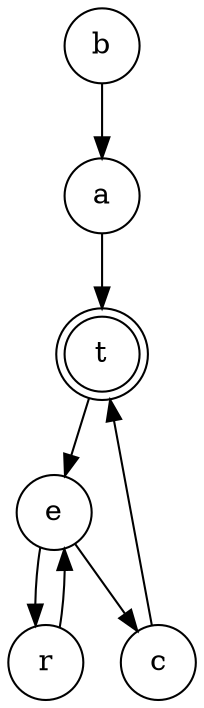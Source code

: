 digraph {   
    node [shape = doublecircle, color = black] t ;
    node [shape = circle];
    node [color= black];
    b -> a -> t -> e -> r -> e -> c -> t;	
}